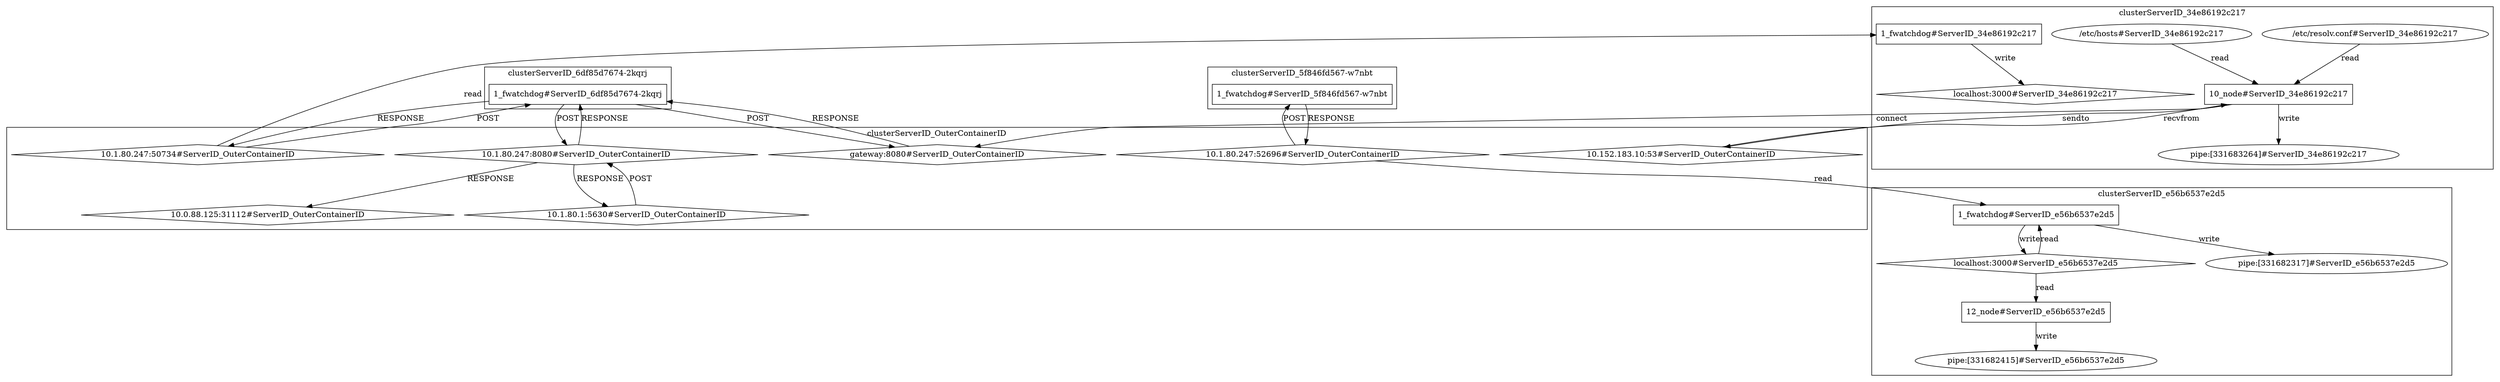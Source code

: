 digraph G {
	"10.1.80.247:50734#ServerID_OuterContainerID"->"1_fwatchdog#ServerID_6df85d7674-2kqrj"[ label="POST" ];
	"10.1.80.247:8080#ServerID_OuterContainerID"->"1_fwatchdog#ServerID_6df85d7674-2kqrj"[ label="RESPONSE" ];
	"1_fwatchdog#ServerID_5f846fd567-w7nbt"->"10.1.80.247:52696#ServerID_OuterContainerID"[ label="RESPONSE" ];
	"10.1.80.247:52696#ServerID_OuterContainerID"->"1_fwatchdog#ServerID_5f846fd567-w7nbt"[ label="POST" ];
	"1_fwatchdog#ServerID_6df85d7674-2kqrj"->"10.1.80.247:8080#ServerID_OuterContainerID"[ label="POST" ];
	"1_fwatchdog#ServerID_6df85d7674-2kqrj"->"gateway:8080#ServerID_OuterContainerID"[ label="POST" ];
	"1_fwatchdog#ServerID_6df85d7674-2kqrj"->"10.1.80.247:50734#ServerID_OuterContainerID"[ label="RESPONSE" ];
	"gateway:8080#ServerID_OuterContainerID"->"1_fwatchdog#ServerID_6df85d7674-2kqrj"[ label="RESPONSE" ];
	"1_fwatchdog#ServerID_34e86192c217"->"localhost:3000#ServerID_34e86192c217"[ label="write" ];
	"10_node#ServerID_34e86192c217"->"pipe:[331683264]#ServerID_34e86192c217"[ label="write" ];
	"10.1.80.247:50734#ServerID_OuterContainerID"->"1_fwatchdog#ServerID_34e86192c217"[ label="read" ];
	"/etc/hosts#ServerID_34e86192c217"->"10_node#ServerID_34e86192c217"[ label="read" ];
	"/etc/resolv.conf#ServerID_34e86192c217"->"10_node#ServerID_34e86192c217"[ label="read" ];
	"10_node#ServerID_34e86192c217"->"10.152.183.10:53#ServerID_OuterContainerID"[ label="sendto" ];
	"10.152.183.10:53#ServerID_OuterContainerID"->"10_node#ServerID_34e86192c217"[ label="recvfrom" ];
	"10_node#ServerID_34e86192c217"->"gateway:8080#ServerID_OuterContainerID"[ label="connect" ];
	"10.1.80.247:52696#ServerID_OuterContainerID"->"1_fwatchdog#ServerID_e56b6537e2d5"[ label="read" ];
	"1_fwatchdog#ServerID_e56b6537e2d5"->"localhost:3000#ServerID_e56b6537e2d5"[ label="write" ];
	"localhost:3000#ServerID_e56b6537e2d5"->"12_node#ServerID_e56b6537e2d5"[ label="read" ];
	"12_node#ServerID_e56b6537e2d5"->"pipe:[331682415]#ServerID_e56b6537e2d5"[ label="write" ];
	"localhost:3000#ServerID_e56b6537e2d5"->"1_fwatchdog#ServerID_e56b6537e2d5"[ label="read" ];
	"1_fwatchdog#ServerID_e56b6537e2d5"->"pipe:[331682317]#ServerID_e56b6537e2d5"[ label="write" ];
	"10.1.80.247:8080#ServerID_OuterContainerID"->"10.1.80.1:5630#ServerID_OuterContainerID"[ label="RESPONSE" ];
	"10.1.80.1:5630#ServerID_OuterContainerID"->"10.1.80.247:8080#ServerID_OuterContainerID"[ label="POST" ];
	"10.1.80.247:8080#ServerID_OuterContainerID"->"10.0.88.125:31112#ServerID_OuterContainerID"[ label="RESPONSE" ];
	subgraph "clusterServerID_34e86192c217" {
	label="clusterServerID_34e86192c217";
	"/etc/hosts#ServerID_34e86192c217" [ shape=ellipse ];
	"/etc/resolv.conf#ServerID_34e86192c217" [ shape=ellipse ];
	"10_node#ServerID_34e86192c217" [ shape=box ];
	"1_fwatchdog#ServerID_34e86192c217" [ shape=box ];
	"localhost:3000#ServerID_34e86192c217" [ shape=diamond ];
	"pipe:[331683264]#ServerID_34e86192c217" [ shape=ellipse ];

}
;
	subgraph "clusterServerID_5f846fd567-w7nbt" {
	label="clusterServerID_5f846fd567-w7nbt";
	"1_fwatchdog#ServerID_5f846fd567-w7nbt" [ shape=box ];

}
;
	subgraph "clusterServerID_6df85d7674-2kqrj" {
	label="clusterServerID_6df85d7674-2kqrj";
	"1_fwatchdog#ServerID_6df85d7674-2kqrj" [ shape=box ];

}
;
	subgraph "clusterServerID_OuterContainerID" {
	label="clusterServerID_OuterContainerID";
	"10.0.88.125:31112#ServerID_OuterContainerID" [ shape=diamond ];
	"10.1.80.1:5630#ServerID_OuterContainerID" [ shape=diamond ];
	"10.1.80.247:50734#ServerID_OuterContainerID" [ shape=diamond ];
	"10.1.80.247:52696#ServerID_OuterContainerID" [ shape=diamond ];
	"10.1.80.247:8080#ServerID_OuterContainerID" [ shape=diamond ];
	"10.152.183.10:53#ServerID_OuterContainerID" [ shape=diamond ];
	"gateway:8080#ServerID_OuterContainerID" [ shape=diamond ];

}
;
	subgraph "clusterServerID_e56b6537e2d5" {
	label="clusterServerID_e56b6537e2d5";
	"12_node#ServerID_e56b6537e2d5" [ shape=box ];
	"1_fwatchdog#ServerID_e56b6537e2d5" [ shape=box ];
	"localhost:3000#ServerID_e56b6537e2d5" [ shape=diamond ];
	"pipe:[331682317]#ServerID_e56b6537e2d5" [ shape=ellipse ];
	"pipe:[331682415]#ServerID_e56b6537e2d5" [ shape=ellipse ];

}
;

}
